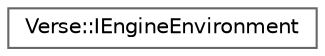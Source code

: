 digraph "Graphical Class Hierarchy"
{
 // INTERACTIVE_SVG=YES
 // LATEX_PDF_SIZE
  bgcolor="transparent";
  edge [fontname=Helvetica,fontsize=10,labelfontname=Helvetica,labelfontsize=10];
  node [fontname=Helvetica,fontsize=10,shape=box,height=0.2,width=0.4];
  rankdir="LR";
  Node0 [id="Node000000",label="Verse::IEngineEnvironment",height=0.2,width=0.4,color="grey40", fillcolor="white", style="filled",URL="$d0/d55/classVerse_1_1IEngineEnvironment.html",tooltip=" "];
}
